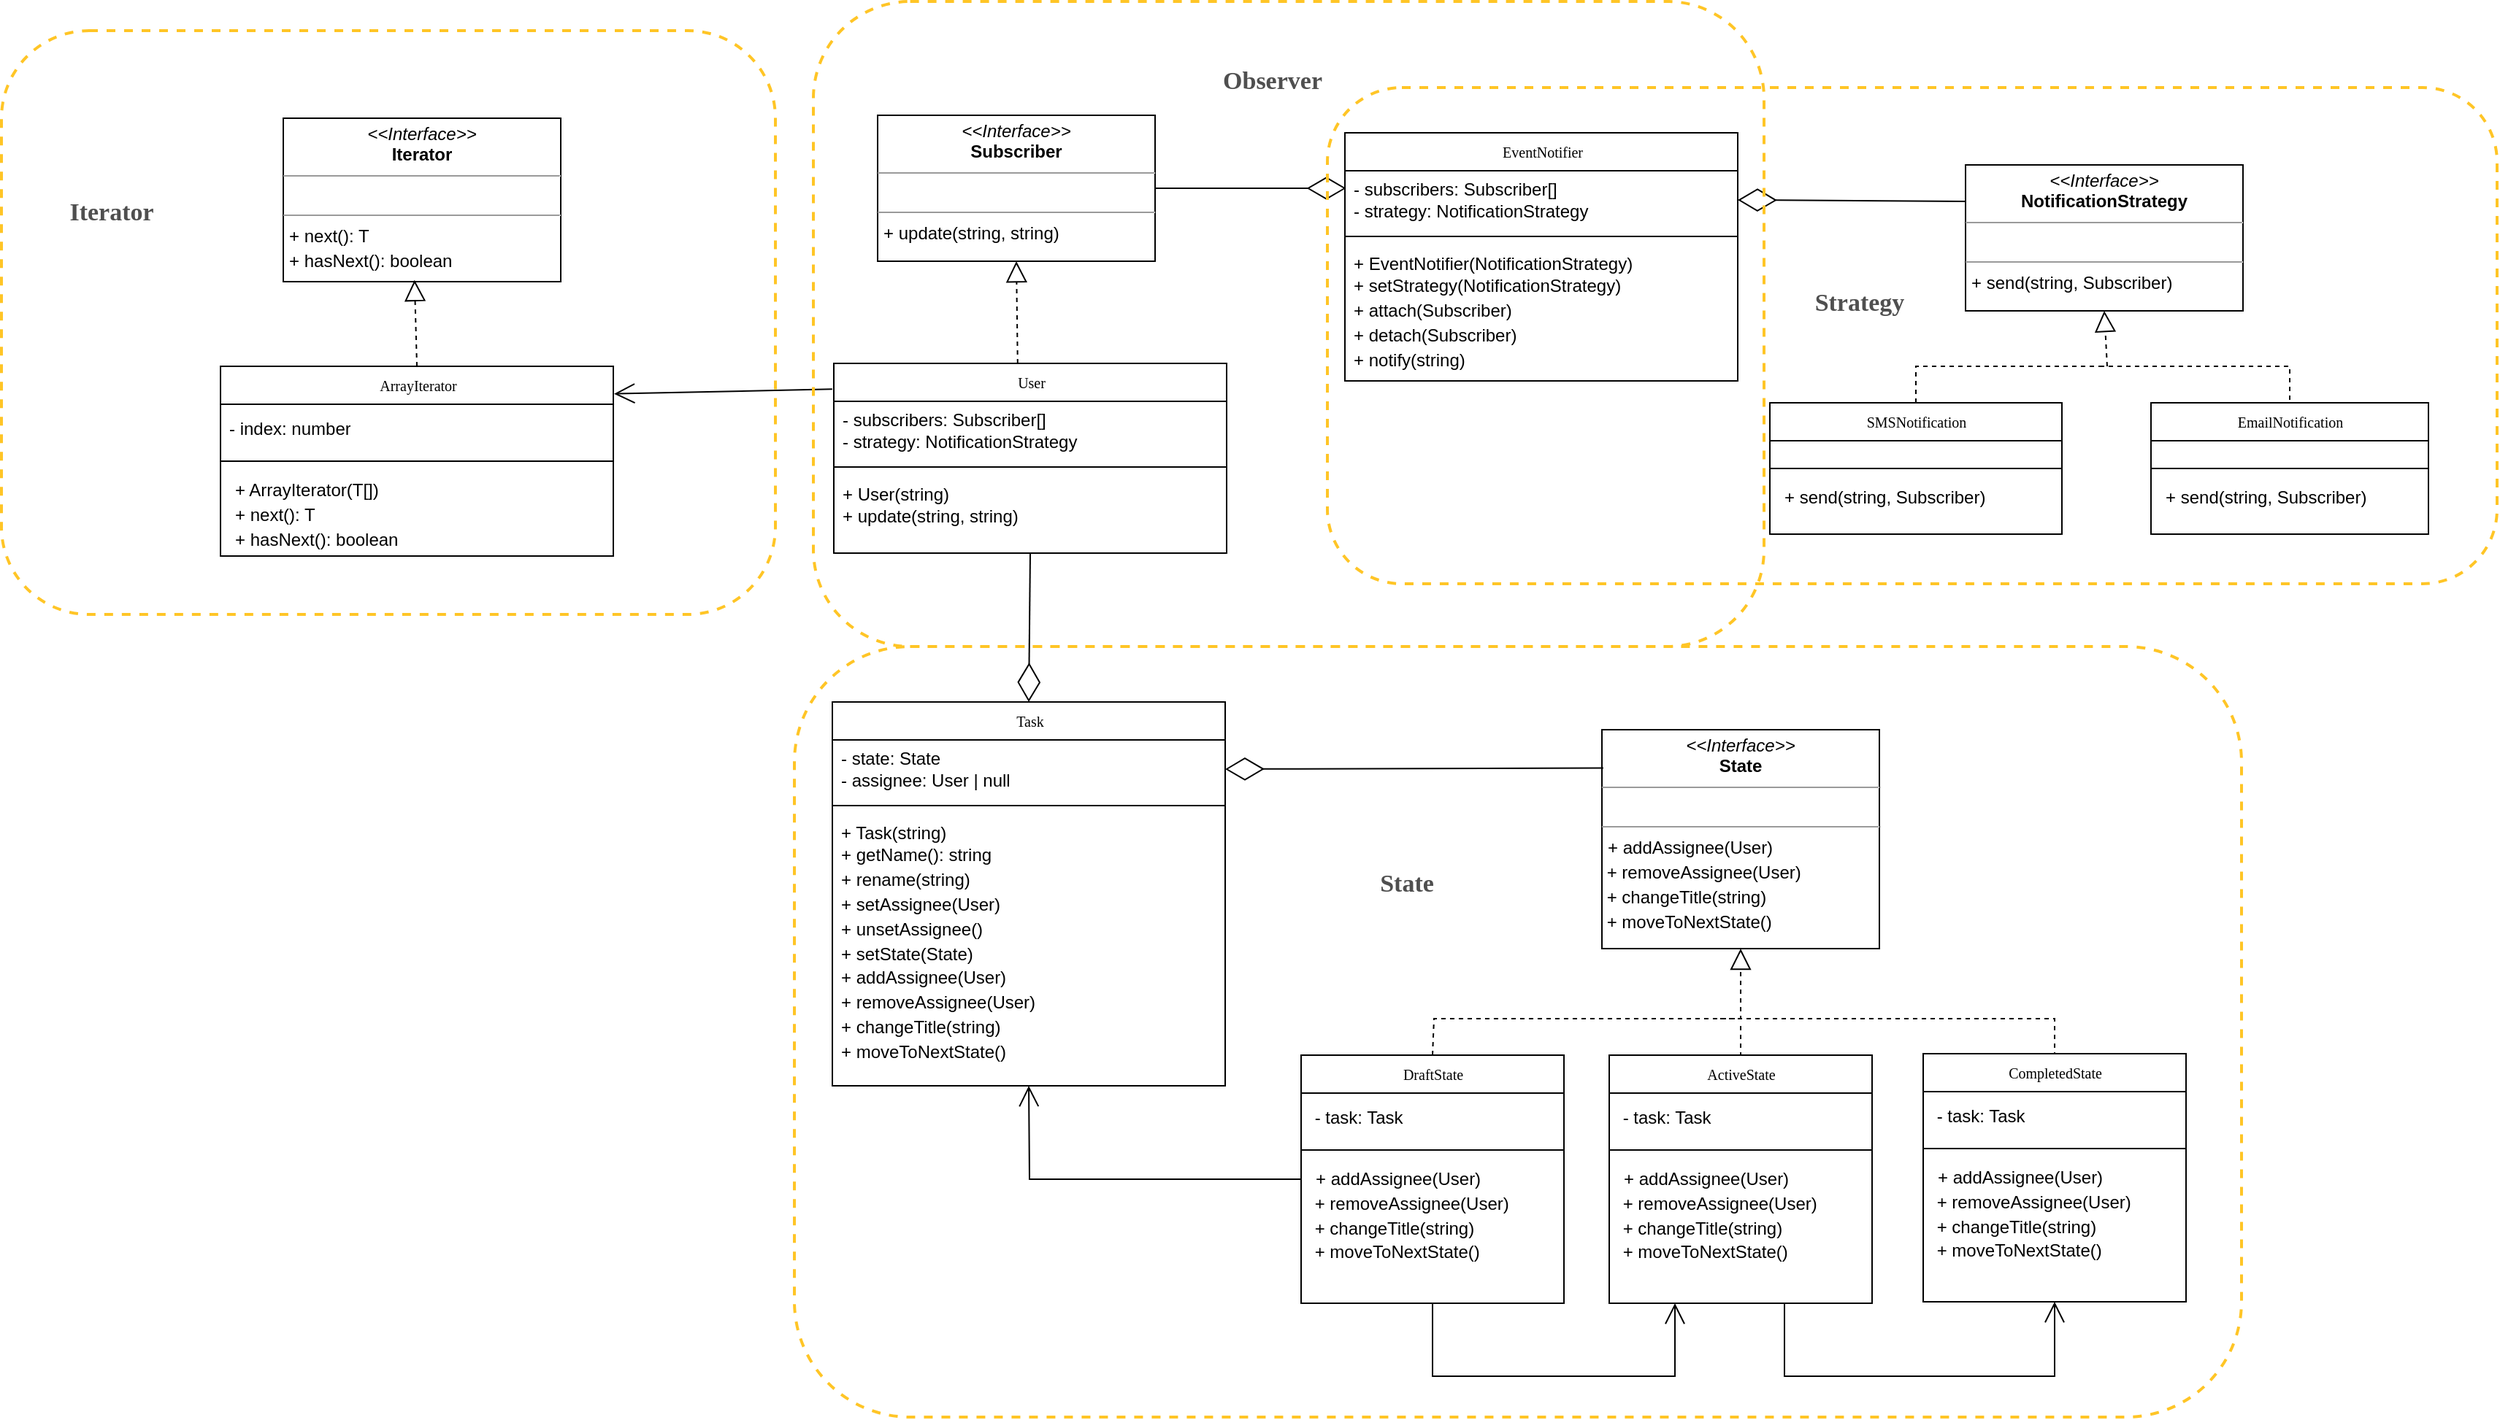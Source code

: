 <mxfile version="24.3.0" type="github">
  <diagram name="Page-1" id="c4acf3e9-155e-7222-9cf6-157b1a14988f">
    <mxGraphModel dx="3585" dy="745" grid="0" gridSize="10" guides="1" tooltips="1" connect="1" arrows="1" fold="1" page="1" pageScale="1" pageWidth="850" pageHeight="1100" background="none" math="0" shadow="0">
      <root>
        <mxCell id="0" />
        <mxCell id="1" parent="0" />
        <mxCell id="9T5XvWFMQbOCU71WLej6-58" value="&lt;p style=&quot;margin:0px;margin-top:4px;text-align:center;&quot;&gt;&lt;i&gt;&amp;lt;&amp;lt;Interface&amp;gt;&amp;gt;&lt;/i&gt;&lt;br&gt;&lt;b&gt;Subscriber&lt;/b&gt;&lt;/p&gt;&lt;hr size=&quot;1&quot;&gt;&lt;p style=&quot;margin:0px;margin-left:4px;&quot;&gt;&lt;br&gt;&lt;/p&gt;&lt;hr size=&quot;1&quot;&gt;&lt;p style=&quot;margin: 0px 0px 0px 4px; line-height: 140%;&quot;&gt;+ update(string, string)&lt;/p&gt;" style="verticalAlign=top;align=left;overflow=fill;fontSize=12;fontFamily=Helvetica;html=1;rounded=0;shadow=0;comic=0;labelBackgroundColor=none;strokeWidth=1" vertex="1" parent="1">
          <mxGeometry x="996" y="1664" width="190" height="100" as="geometry" />
        </mxCell>
        <mxCell id="9T5XvWFMQbOCU71WLej6-60" value="EventNotifier" style="swimlane;html=1;fontStyle=0;childLayout=stackLayout;horizontal=1;startSize=26;fillColor=none;horizontalStack=0;resizeParent=1;resizeLast=0;collapsible=1;marginBottom=0;swimlaneFillColor=#ffffff;rounded=0;shadow=0;comic=0;labelBackgroundColor=none;strokeWidth=1;fontFamily=Verdana;fontSize=10;align=center;" vertex="1" parent="1">
          <mxGeometry x="1316" y="1676" width="269" height="170" as="geometry" />
        </mxCell>
        <mxCell id="9T5XvWFMQbOCU71WLej6-61" value="- subscribers: Subscriber[]&lt;div&gt;- strategy: NotificationStrategy&lt;/div&gt;" style="text;html=1;strokeColor=none;fillColor=none;align=left;verticalAlign=middle;spacingLeft=4;spacingRight=4;whiteSpace=wrap;overflow=hidden;rotatable=0;points=[[0,0.5],[1,0.5]];portConstraint=eastwest;" vertex="1" parent="9T5XvWFMQbOCU71WLej6-60">
          <mxGeometry y="26" width="269" height="40" as="geometry" />
        </mxCell>
        <mxCell id="9T5XvWFMQbOCU71WLej6-62" value="" style="line;strokeWidth=1;fillColor=none;align=left;verticalAlign=middle;spacingTop=-1;spacingLeft=3;spacingRight=3;rotatable=0;labelPosition=right;points=[];portConstraint=eastwest;strokeColor=inherit;" vertex="1" parent="9T5XvWFMQbOCU71WLej6-60">
          <mxGeometry y="66" width="269" height="10" as="geometry" />
        </mxCell>
        <mxCell id="9T5XvWFMQbOCU71WLej6-63" value="+ EventNotifier(NotificationStrategy)&lt;div style=&quot;line-height: 140%;&quot;&gt;+ setStrategy(&lt;span style=&quot;background-color: initial;&quot;&gt;NotificationStrategy&lt;/span&gt;&lt;span style=&quot;background-color: initial;&quot;&gt;)&lt;/span&gt;&lt;/div&gt;&lt;div style=&quot;line-height: 140%;&quot;&gt;&lt;span style=&quot;background-color: initial;&quot;&gt;+ attach(Subscriber)&lt;/span&gt;&lt;/div&gt;&lt;div style=&quot;line-height: 140%;&quot;&gt;&lt;span style=&quot;background-color: initial;&quot;&gt;+ detach(Subscriber)&lt;/span&gt;&lt;/div&gt;&lt;div style=&quot;line-height: 140%;&quot;&gt;&lt;span style=&quot;background-color: initial;&quot;&gt;+ notify(string)&lt;/span&gt;&lt;/div&gt;" style="text;html=1;strokeColor=none;fillColor=none;align=left;verticalAlign=top;spacingLeft=4;spacingRight=4;whiteSpace=wrap;overflow=hidden;rotatable=0;points=[[0,0.5],[1,0.5]];portConstraint=eastwest;" vertex="1" parent="9T5XvWFMQbOCU71WLej6-60">
          <mxGeometry y="76" width="269" height="94" as="geometry" />
        </mxCell>
        <mxCell id="9T5XvWFMQbOCU71WLej6-64" value="User" style="swimlane;html=1;fontStyle=0;childLayout=stackLayout;horizontal=1;startSize=26;fillColor=none;horizontalStack=0;resizeParent=1;resizeLast=0;collapsible=1;marginBottom=0;swimlaneFillColor=#ffffff;rounded=0;shadow=0;comic=0;labelBackgroundColor=none;strokeWidth=1;fontFamily=Verdana;fontSize=10;align=center;" vertex="1" parent="1">
          <mxGeometry x="966" y="1834" width="269" height="130" as="geometry" />
        </mxCell>
        <mxCell id="9T5XvWFMQbOCU71WLej6-65" value="- subscribers: Subscriber[]&lt;div&gt;- strategy: NotificationStrategy&lt;/div&gt;" style="text;html=1;strokeColor=none;fillColor=none;align=left;verticalAlign=middle;spacingLeft=4;spacingRight=4;whiteSpace=wrap;overflow=hidden;rotatable=0;points=[[0,0.5],[1,0.5]];portConstraint=eastwest;" vertex="1" parent="9T5XvWFMQbOCU71WLej6-64">
          <mxGeometry y="26" width="269" height="40" as="geometry" />
        </mxCell>
        <mxCell id="9T5XvWFMQbOCU71WLej6-66" value="" style="line;strokeWidth=1;fillColor=none;align=left;verticalAlign=middle;spacingTop=-1;spacingLeft=3;spacingRight=3;rotatable=0;labelPosition=right;points=[];portConstraint=eastwest;strokeColor=inherit;" vertex="1" parent="9T5XvWFMQbOCU71WLej6-64">
          <mxGeometry y="66" width="269" height="10" as="geometry" />
        </mxCell>
        <mxCell id="9T5XvWFMQbOCU71WLej6-67" value="+ User(string)&lt;div style=&quot;line-height: 140%;&quot;&gt;+ update(&lt;span style=&quot;background-color: initial;&quot;&gt;string, string&lt;/span&gt;&lt;span style=&quot;background-color: initial;&quot;&gt;)&lt;/span&gt;&lt;/div&gt;" style="text;html=1;strokeColor=none;fillColor=none;align=left;verticalAlign=top;spacingLeft=4;spacingRight=4;whiteSpace=wrap;overflow=hidden;rotatable=0;points=[[0,0.5],[1,0.5]];portConstraint=eastwest;" vertex="1" parent="9T5XvWFMQbOCU71WLej6-64">
          <mxGeometry y="76" width="269" height="44" as="geometry" />
        </mxCell>
        <mxCell id="9T5XvWFMQbOCU71WLej6-68" value="" style="endArrow=block;dashed=1;endFill=0;endSize=12;html=1;rounded=0;exitX=0.468;exitY=0;exitDx=0;exitDy=0;entryX=0.5;entryY=1;entryDx=0;entryDy=0;exitPerimeter=0;" edge="1" parent="1" source="9T5XvWFMQbOCU71WLej6-64" target="9T5XvWFMQbOCU71WLej6-58">
          <mxGeometry width="160" relative="1" as="geometry">
            <mxPoint x="1186" y="1674" as="sourcePoint" />
            <mxPoint x="1346" y="1674" as="targetPoint" />
          </mxGeometry>
        </mxCell>
        <mxCell id="9T5XvWFMQbOCU71WLej6-70" value="" style="endArrow=diamondThin;endFill=0;endSize=24;html=1;rounded=0;entryX=0.003;entryY=0.3;entryDx=0;entryDy=0;entryPerimeter=0;" edge="1" parent="1" source="9T5XvWFMQbOCU71WLej6-58" target="9T5XvWFMQbOCU71WLej6-61">
          <mxGeometry width="160" relative="1" as="geometry">
            <mxPoint x="1186" y="1716" as="sourcePoint" />
            <mxPoint x="1392" y="1636" as="targetPoint" />
          </mxGeometry>
        </mxCell>
        <mxCell id="9T5XvWFMQbOCU71WLej6-71" value="&lt;p style=&quot;margin:0px;margin-top:4px;text-align:center;&quot;&gt;&lt;i&gt;&amp;lt;&amp;lt;Interface&amp;gt;&amp;gt;&lt;/i&gt;&lt;br&gt;&lt;b&gt;Iterator&lt;/b&gt;&lt;/p&gt;&lt;hr size=&quot;1&quot;&gt;&lt;p style=&quot;margin:0px;margin-left:4px;&quot;&gt;&lt;br&gt;&lt;/p&gt;&lt;hr size=&quot;1&quot;&gt;&lt;p style=&quot;margin: 0px 0px 0px 4px; line-height: 140%;&quot;&gt;+ next(): T&lt;/p&gt;&lt;p style=&quot;margin: 0px 0px 0px 4px; line-height: 140%;&quot;&gt;+ hasNext(): boolean&lt;/p&gt;" style="verticalAlign=top;align=left;overflow=fill;fontSize=12;fontFamily=Helvetica;html=1;rounded=0;shadow=0;comic=0;labelBackgroundColor=none;strokeWidth=1" vertex="1" parent="1">
          <mxGeometry x="589" y="1666" width="190" height="112" as="geometry" />
        </mxCell>
        <mxCell id="9T5XvWFMQbOCU71WLej6-72" value="ArrayIterator" style="swimlane;html=1;fontStyle=0;childLayout=stackLayout;horizontal=1;startSize=26;fillColor=none;horizontalStack=0;resizeParent=1;resizeLast=0;collapsible=1;marginBottom=0;swimlaneFillColor=#ffffff;rounded=0;shadow=0;comic=0;labelBackgroundColor=none;strokeWidth=1;fontFamily=Verdana;fontSize=10;align=center;" vertex="1" parent="1">
          <mxGeometry x="546" y="1836" width="269" height="130" as="geometry" />
        </mxCell>
        <mxCell id="9T5XvWFMQbOCU71WLej6-73" value="- index: number" style="text;html=1;strokeColor=none;fillColor=none;align=left;verticalAlign=middle;spacingLeft=4;spacingRight=4;whiteSpace=wrap;overflow=hidden;rotatable=0;points=[[0,0.5],[1,0.5]];portConstraint=eastwest;" vertex="1" parent="9T5XvWFMQbOCU71WLej6-72">
          <mxGeometry y="26" width="269" height="34" as="geometry" />
        </mxCell>
        <mxCell id="9T5XvWFMQbOCU71WLej6-74" value="" style="line;strokeWidth=1;fillColor=none;align=left;verticalAlign=middle;spacingTop=-1;spacingLeft=3;spacingRight=3;rotatable=0;labelPosition=right;points=[];portConstraint=eastwest;strokeColor=inherit;" vertex="1" parent="9T5XvWFMQbOCU71WLej6-72">
          <mxGeometry y="60" width="269" height="10" as="geometry" />
        </mxCell>
        <mxCell id="9T5XvWFMQbOCU71WLej6-75" value="&lt;p style=&quot;text-wrap: nowrap; margin: 0px 0px 0px 4px; line-height: 16.8px;&quot;&gt;+ ArrayIterator(T[])&lt;/p&gt;&lt;p style=&quot;text-wrap: nowrap; margin: 0px 0px 0px 4px; line-height: 16.8px;&quot;&gt;+ next(): T&lt;/p&gt;&lt;p style=&quot;text-wrap: nowrap; margin: 0px 0px 0px 4px; line-height: 16.8px;&quot;&gt;+ hasNext(): boolean&lt;/p&gt;" style="text;html=1;strokeColor=none;fillColor=none;align=left;verticalAlign=top;spacingLeft=4;spacingRight=4;whiteSpace=wrap;overflow=hidden;rotatable=0;points=[[0,0.5],[1,0.5]];portConstraint=eastwest;" vertex="1" parent="9T5XvWFMQbOCU71WLej6-72">
          <mxGeometry y="70" width="269" height="60" as="geometry" />
        </mxCell>
        <mxCell id="9T5XvWFMQbOCU71WLej6-76" value="" style="endArrow=block;dashed=1;endFill=0;endSize=12;html=1;rounded=0;exitX=0.5;exitY=0;exitDx=0;exitDy=0;entryX=0.473;entryY=0.99;entryDx=0;entryDy=0;entryPerimeter=0;" edge="1" parent="1" source="9T5XvWFMQbOCU71WLej6-72" target="9T5XvWFMQbOCU71WLej6-71">
          <mxGeometry width="160" relative="1" as="geometry">
            <mxPoint x="681" y="1818" as="sourcePoint" />
            <mxPoint x="680" y="1778" as="targetPoint" />
          </mxGeometry>
        </mxCell>
        <mxCell id="9T5XvWFMQbOCU71WLej6-78" value="" style="endArrow=open;endFill=1;endSize=12;html=1;rounded=0;exitX=-0.004;exitY=0.136;exitDx=0;exitDy=0;exitPerimeter=0;entryX=1.002;entryY=0.145;entryDx=0;entryDy=0;entryPerimeter=0;" edge="1" parent="1" source="9T5XvWFMQbOCU71WLej6-64" target="9T5XvWFMQbOCU71WLej6-72">
          <mxGeometry width="160" relative="1" as="geometry">
            <mxPoint x="906" y="1916" as="sourcePoint" />
            <mxPoint x="816" y="1916" as="targetPoint" />
          </mxGeometry>
        </mxCell>
        <mxCell id="9T5XvWFMQbOCU71WLej6-79" value="&lt;p style=&quot;margin:0px;margin-top:4px;text-align:center;&quot;&gt;&lt;i&gt;&amp;lt;&amp;lt;Interface&amp;gt;&amp;gt;&lt;/i&gt;&lt;br&gt;&lt;b&gt;NotificationStrategy&lt;/b&gt;&lt;/p&gt;&lt;hr size=&quot;1&quot;&gt;&lt;p style=&quot;margin:0px;margin-left:4px;&quot;&gt;&lt;br&gt;&lt;/p&gt;&lt;hr size=&quot;1&quot;&gt;&lt;p style=&quot;margin: 0px 0px 0px 4px; line-height: 140%;&quot;&gt;+ send(string, Subscriber)&lt;/p&gt;" style="verticalAlign=top;align=left;overflow=fill;fontSize=12;fontFamily=Helvetica;html=1;rounded=0;shadow=0;comic=0;labelBackgroundColor=none;strokeWidth=1" vertex="1" parent="1">
          <mxGeometry x="1741" y="1698" width="190" height="100" as="geometry" />
        </mxCell>
        <mxCell id="9T5XvWFMQbOCU71WLej6-80" value="EmailNotification" style="swimlane;html=1;fontStyle=0;childLayout=stackLayout;horizontal=1;startSize=26;fillColor=none;horizontalStack=0;resizeParent=1;resizeLast=0;collapsible=1;marginBottom=0;swimlaneFillColor=#ffffff;rounded=0;shadow=0;comic=0;labelBackgroundColor=none;strokeWidth=1;fontFamily=Verdana;fontSize=10;align=center;" vertex="1" parent="1">
          <mxGeometry x="1868" y="1861" width="190" height="90" as="geometry" />
        </mxCell>
        <mxCell id="9T5XvWFMQbOCU71WLej6-81" value="&amp;nbsp;" style="text;html=1;strokeColor=none;fillColor=none;align=left;verticalAlign=middle;spacingLeft=4;spacingRight=4;whiteSpace=wrap;overflow=hidden;rotatable=0;points=[[0,0.5],[1,0.5]];portConstraint=eastwest;" vertex="1" parent="9T5XvWFMQbOCU71WLej6-80">
          <mxGeometry y="26" width="190" height="14" as="geometry" />
        </mxCell>
        <mxCell id="9T5XvWFMQbOCU71WLej6-82" value="" style="line;strokeWidth=1;fillColor=none;align=left;verticalAlign=middle;spacingTop=-1;spacingLeft=3;spacingRight=3;rotatable=0;labelPosition=right;points=[];portConstraint=eastwest;strokeColor=inherit;" vertex="1" parent="9T5XvWFMQbOCU71WLej6-80">
          <mxGeometry y="40" width="190" height="10" as="geometry" />
        </mxCell>
        <mxCell id="9T5XvWFMQbOCU71WLej6-83" value="&lt;p style=&quot;text-wrap: nowrap; margin: 0px 0px 0px 4px; line-height: 16.8px;&quot;&gt;+ send(string, Subscriber)&lt;/p&gt;" style="text;html=1;strokeColor=none;fillColor=none;align=left;verticalAlign=top;spacingLeft=4;spacingRight=4;whiteSpace=wrap;overflow=hidden;rotatable=0;points=[[0,0.5],[1,0.5]];portConstraint=eastwest;" vertex="1" parent="9T5XvWFMQbOCU71WLej6-80">
          <mxGeometry y="50" width="190" height="40" as="geometry" />
        </mxCell>
        <mxCell id="9T5XvWFMQbOCU71WLej6-84" value="SMSNotification" style="swimlane;html=1;fontStyle=0;childLayout=stackLayout;horizontal=1;startSize=26;fillColor=none;horizontalStack=0;resizeParent=1;resizeLast=0;collapsible=1;marginBottom=0;swimlaneFillColor=#ffffff;rounded=0;shadow=0;comic=0;labelBackgroundColor=none;strokeWidth=1;fontFamily=Verdana;fontSize=10;align=center;" vertex="1" parent="1">
          <mxGeometry x="1607" y="1861" width="200" height="90" as="geometry" />
        </mxCell>
        <mxCell id="9T5XvWFMQbOCU71WLej6-85" value="&amp;nbsp;" style="text;html=1;strokeColor=none;fillColor=none;align=left;verticalAlign=middle;spacingLeft=4;spacingRight=4;whiteSpace=wrap;overflow=hidden;rotatable=0;points=[[0,0.5],[1,0.5]];portConstraint=eastwest;" vertex="1" parent="9T5XvWFMQbOCU71WLej6-84">
          <mxGeometry y="26" width="200" height="14" as="geometry" />
        </mxCell>
        <mxCell id="9T5XvWFMQbOCU71WLej6-86" value="" style="line;strokeWidth=1;fillColor=none;align=left;verticalAlign=middle;spacingTop=-1;spacingLeft=3;spacingRight=3;rotatable=0;labelPosition=right;points=[];portConstraint=eastwest;strokeColor=inherit;" vertex="1" parent="9T5XvWFMQbOCU71WLej6-84">
          <mxGeometry y="40" width="200" height="10" as="geometry" />
        </mxCell>
        <mxCell id="9T5XvWFMQbOCU71WLej6-87" value="&lt;p style=&quot;text-wrap: nowrap; margin: 0px 0px 0px 4px; line-height: 16.8px;&quot;&gt;+ send(string, Subscriber)&lt;/p&gt;" style="text;html=1;strokeColor=none;fillColor=none;align=left;verticalAlign=top;spacingLeft=4;spacingRight=4;whiteSpace=wrap;overflow=hidden;rotatable=0;points=[[0,0.5],[1,0.5]];portConstraint=eastwest;" vertex="1" parent="9T5XvWFMQbOCU71WLej6-84">
          <mxGeometry y="50" width="200" height="40" as="geometry" />
        </mxCell>
        <mxCell id="9T5XvWFMQbOCU71WLej6-88" value="" style="endArrow=block;dashed=1;endFill=0;endSize=12;html=1;rounded=0;exitX=0.5;exitY=0;exitDx=0;exitDy=0;entryX=0.5;entryY=1;entryDx=0;entryDy=0;" edge="1" parent="1" source="9T5XvWFMQbOCU71WLej6-84" target="9T5XvWFMQbOCU71WLej6-79">
          <mxGeometry width="160" relative="1" as="geometry">
            <mxPoint x="1707" y="1855" as="sourcePoint" />
            <mxPoint x="1838" y="1801" as="targetPoint" />
            <Array as="points">
              <mxPoint x="1707" y="1836" />
              <mxPoint x="1838" y="1836" />
            </Array>
          </mxGeometry>
        </mxCell>
        <mxCell id="9T5XvWFMQbOCU71WLej6-89" value="" style="endArrow=none;dashed=1;html=1;rounded=0;entryX=0.5;entryY=0;entryDx=0;entryDy=0;" edge="1" parent="1" target="9T5XvWFMQbOCU71WLej6-80">
          <mxGeometry width="50" height="50" relative="1" as="geometry">
            <mxPoint x="1833" y="1836" as="sourcePoint" />
            <mxPoint x="1963" y="1856" as="targetPoint" />
            <Array as="points">
              <mxPoint x="1963" y="1836" />
            </Array>
          </mxGeometry>
        </mxCell>
        <mxCell id="9T5XvWFMQbOCU71WLej6-90" value="" style="endArrow=diamondThin;endFill=0;endSize=24;html=1;rounded=0;entryX=1;entryY=0.5;entryDx=0;entryDy=0;exitX=0;exitY=0.25;exitDx=0;exitDy=0;" edge="1" parent="1" source="9T5XvWFMQbOCU71WLej6-79" target="9T5XvWFMQbOCU71WLej6-61">
          <mxGeometry width="160" relative="1" as="geometry">
            <mxPoint x="1622" y="1656" as="sourcePoint" />
            <mxPoint x="1782" y="1656" as="targetPoint" />
          </mxGeometry>
        </mxCell>
        <mxCell id="9T5XvWFMQbOCU71WLej6-91" value="Task" style="swimlane;html=1;fontStyle=0;childLayout=stackLayout;horizontal=1;startSize=26;fillColor=none;horizontalStack=0;resizeParent=1;resizeLast=0;collapsible=1;marginBottom=0;swimlaneFillColor=#ffffff;rounded=0;shadow=0;comic=0;labelBackgroundColor=none;strokeWidth=1;fontFamily=Verdana;fontSize=10;align=center;" vertex="1" parent="1">
          <mxGeometry x="965" y="2066" width="269" height="263" as="geometry" />
        </mxCell>
        <mxCell id="9T5XvWFMQbOCU71WLej6-92" value="- state: State&lt;div&gt;- assignee: User | null&lt;/div&gt;" style="text;html=1;strokeColor=none;fillColor=none;align=left;verticalAlign=middle;spacingLeft=4;spacingRight=4;whiteSpace=wrap;overflow=hidden;rotatable=0;points=[[0,0.5],[1,0.5]];portConstraint=eastwest;" vertex="1" parent="9T5XvWFMQbOCU71WLej6-91">
          <mxGeometry y="26" width="269" height="40" as="geometry" />
        </mxCell>
        <mxCell id="9T5XvWFMQbOCU71WLej6-93" value="" style="line;strokeWidth=1;fillColor=none;align=left;verticalAlign=middle;spacingTop=-1;spacingLeft=3;spacingRight=3;rotatable=0;labelPosition=right;points=[];portConstraint=eastwest;strokeColor=inherit;" vertex="1" parent="9T5XvWFMQbOCU71WLej6-91">
          <mxGeometry y="66" width="269" height="10" as="geometry" />
        </mxCell>
        <mxCell id="9T5XvWFMQbOCU71WLej6-94" value="+ Task(string)&lt;div style=&quot;line-height: 140%;&quot;&gt;+ getName(&lt;span style=&quot;background-color: initial;&quot;&gt;): string&lt;/span&gt;&lt;/div&gt;&lt;div style=&quot;line-height: 140%;&quot;&gt;&lt;span style=&quot;background-color: initial;&quot;&gt;+ rename(string)&lt;/span&gt;&lt;/div&gt;&lt;div style=&quot;line-height: 140%;&quot;&gt;&lt;span style=&quot;background-color: initial;&quot;&gt;+ setAssignee(User)&lt;/span&gt;&lt;/div&gt;&lt;div style=&quot;line-height: 140%;&quot;&gt;&lt;span style=&quot;background-color: initial;&quot;&gt;+ unsetAssignee()&lt;/span&gt;&lt;/div&gt;&lt;div style=&quot;line-height: 140%;&quot;&gt;&lt;span style=&quot;background-color: initial;&quot;&gt;+ setState(State)&lt;/span&gt;&lt;/div&gt;&lt;div style=&quot;line-height: 140%;&quot;&gt;+ addAssignee(User)&lt;/div&gt;&lt;div style=&quot;line-height: 140%;&quot;&gt;+ removeAssignee(User)&lt;/div&gt;&lt;div style=&quot;line-height: 140%;&quot;&gt;+ changeTitle(string)&lt;/div&gt;&lt;div style=&quot;line-height: 140%;&quot;&gt;+ moveToNextState()&lt;/div&gt;" style="text;html=1;strokeColor=none;fillColor=none;align=left;verticalAlign=top;spacingLeft=4;spacingRight=4;whiteSpace=wrap;overflow=hidden;rotatable=0;points=[[0,0.5],[1,0.5]];portConstraint=eastwest;" vertex="1" parent="9T5XvWFMQbOCU71WLej6-91">
          <mxGeometry y="76" width="269" height="174" as="geometry" />
        </mxCell>
        <mxCell id="9T5XvWFMQbOCU71WLej6-95" value="&lt;p style=&quot;margin:0px;margin-top:4px;text-align:center;&quot;&gt;&lt;i&gt;&amp;lt;&amp;lt;Interface&amp;gt;&amp;gt;&lt;/i&gt;&lt;br&gt;&lt;b&gt;State&lt;/b&gt;&lt;/p&gt;&lt;hr size=&quot;1&quot;&gt;&lt;p style=&quot;margin:0px;margin-left:4px;&quot;&gt;&lt;br&gt;&lt;/p&gt;&lt;hr size=&quot;1&quot;&gt;&lt;p style=&quot;margin: 0px 0px 0px 4px; line-height: 140%;&quot;&gt;&lt;span style=&quot;text-wrap: wrap; background-color: initial;&quot;&gt;+ addAssignee(User)&lt;/span&gt;&lt;br&gt;&lt;/p&gt;&lt;div style=&quot;text-wrap: wrap; line-height: 16.8px;&quot;&gt;&amp;nbsp;+ removeAssignee(User)&lt;/div&gt;&lt;div style=&quot;text-wrap: wrap; line-height: 16.8px;&quot;&gt;&amp;nbsp;+ changeTitle(string)&lt;/div&gt;&lt;div style=&quot;text-wrap: wrap; line-height: 16.8px;&quot;&gt;&amp;nbsp;+ moveToNextState()&lt;/div&gt;" style="verticalAlign=top;align=left;overflow=fill;fontSize=12;fontFamily=Helvetica;html=1;rounded=0;shadow=0;comic=0;labelBackgroundColor=none;strokeWidth=1" vertex="1" parent="1">
          <mxGeometry x="1492" y="2085" width="190" height="150" as="geometry" />
        </mxCell>
        <mxCell id="9T5XvWFMQbOCU71WLej6-96" value="ActiveState" style="swimlane;html=1;fontStyle=0;childLayout=stackLayout;horizontal=1;startSize=26;fillColor=none;horizontalStack=0;resizeParent=1;resizeLast=0;collapsible=1;marginBottom=0;swimlaneFillColor=#ffffff;rounded=0;shadow=0;comic=0;labelBackgroundColor=none;strokeWidth=1;fontFamily=Verdana;fontSize=10;align=center;" vertex="1" parent="1">
          <mxGeometry x="1497" y="2308" width="180" height="170" as="geometry" />
        </mxCell>
        <mxCell id="9T5XvWFMQbOCU71WLej6-97" value="&amp;nbsp;- task: Task" style="text;html=1;strokeColor=none;fillColor=none;align=left;verticalAlign=middle;spacingLeft=4;spacingRight=4;whiteSpace=wrap;overflow=hidden;rotatable=0;points=[[0,0.5],[1,0.5]];portConstraint=eastwest;" vertex="1" parent="9T5XvWFMQbOCU71WLej6-96">
          <mxGeometry y="26" width="180" height="34" as="geometry" />
        </mxCell>
        <mxCell id="9T5XvWFMQbOCU71WLej6-98" value="" style="line;strokeWidth=1;fillColor=none;align=left;verticalAlign=middle;spacingTop=-1;spacingLeft=3;spacingRight=3;rotatable=0;labelPosition=right;points=[];portConstraint=eastwest;strokeColor=inherit;" vertex="1" parent="9T5XvWFMQbOCU71WLej6-96">
          <mxGeometry y="60" width="180" height="10" as="geometry" />
        </mxCell>
        <mxCell id="9T5XvWFMQbOCU71WLej6-99" value="&lt;p style=&quot;text-wrap: nowrap; margin: 0px 0px 0px 4px; line-height: 16.8px;&quot;&gt;&lt;span style=&quot;text-wrap: wrap; background-color: initial;&quot;&gt;+ addAssignee(User)&lt;/span&gt;&lt;br&gt;&lt;/p&gt;&lt;div style=&quot;line-height: 16.8px;&quot;&gt;&amp;nbsp;+ removeAssignee(User)&lt;/div&gt;&lt;div style=&quot;line-height: 16.8px;&quot;&gt;&amp;nbsp;+ changeTitle(string)&lt;/div&gt;&lt;div style=&quot;line-height: 16.8px;&quot;&gt;&amp;nbsp;+ moveToNextState()&lt;/div&gt;" style="text;html=1;strokeColor=none;fillColor=none;align=left;verticalAlign=top;spacingLeft=4;spacingRight=4;whiteSpace=wrap;overflow=hidden;rotatable=0;points=[[0,0.5],[1,0.5]];portConstraint=eastwest;" vertex="1" parent="9T5XvWFMQbOCU71WLej6-96">
          <mxGeometry y="70" width="180" height="94" as="geometry" />
        </mxCell>
        <mxCell id="9T5XvWFMQbOCU71WLej6-100" value="DraftState" style="swimlane;html=1;fontStyle=0;childLayout=stackLayout;horizontal=1;startSize=26;fillColor=none;horizontalStack=0;resizeParent=1;resizeLast=0;collapsible=1;marginBottom=0;swimlaneFillColor=#ffffff;rounded=0;shadow=0;comic=0;labelBackgroundColor=none;strokeWidth=1;fontFamily=Verdana;fontSize=10;align=center;" vertex="1" parent="1">
          <mxGeometry x="1286" y="2308" width="180" height="170" as="geometry" />
        </mxCell>
        <mxCell id="9T5XvWFMQbOCU71WLej6-101" value="&amp;nbsp;- task: Task" style="text;html=1;strokeColor=none;fillColor=none;align=left;verticalAlign=middle;spacingLeft=4;spacingRight=4;whiteSpace=wrap;overflow=hidden;rotatable=0;points=[[0,0.5],[1,0.5]];portConstraint=eastwest;" vertex="1" parent="9T5XvWFMQbOCU71WLej6-100">
          <mxGeometry y="26" width="180" height="34" as="geometry" />
        </mxCell>
        <mxCell id="9T5XvWFMQbOCU71WLej6-102" value="" style="line;strokeWidth=1;fillColor=none;align=left;verticalAlign=middle;spacingTop=-1;spacingLeft=3;spacingRight=3;rotatable=0;labelPosition=right;points=[];portConstraint=eastwest;strokeColor=inherit;" vertex="1" parent="9T5XvWFMQbOCU71WLej6-100">
          <mxGeometry y="60" width="180" height="10" as="geometry" />
        </mxCell>
        <mxCell id="9T5XvWFMQbOCU71WLej6-103" value="&lt;p style=&quot;text-wrap: nowrap; margin: 0px 0px 0px 4px; line-height: 16.8px;&quot;&gt;&lt;span style=&quot;text-wrap: wrap; background-color: initial;&quot;&gt;+ addAssignee(User)&lt;/span&gt;&lt;br&gt;&lt;/p&gt;&lt;div style=&quot;line-height: 16.8px;&quot;&gt;&amp;nbsp;+ removeAssignee(User)&lt;/div&gt;&lt;div style=&quot;line-height: 16.8px;&quot;&gt;&amp;nbsp;+ changeTitle(string)&lt;/div&gt;&lt;div style=&quot;line-height: 16.8px;&quot;&gt;&amp;nbsp;+ moveToNextState()&lt;/div&gt;" style="text;html=1;strokeColor=none;fillColor=none;align=left;verticalAlign=top;spacingLeft=4;spacingRight=4;whiteSpace=wrap;overflow=hidden;rotatable=0;points=[[0,0.5],[1,0.5]];portConstraint=eastwest;" vertex="1" parent="9T5XvWFMQbOCU71WLej6-100">
          <mxGeometry y="70" width="180" height="94" as="geometry" />
        </mxCell>
        <mxCell id="9T5XvWFMQbOCU71WLej6-104" value="CompletedState" style="swimlane;html=1;fontStyle=0;childLayout=stackLayout;horizontal=1;startSize=26;fillColor=none;horizontalStack=0;resizeParent=1;resizeLast=0;collapsible=1;marginBottom=0;swimlaneFillColor=#ffffff;rounded=0;shadow=0;comic=0;labelBackgroundColor=none;strokeWidth=1;fontFamily=Verdana;fontSize=10;align=center;" vertex="1" parent="1">
          <mxGeometry x="1712" y="2307" width="180" height="170" as="geometry" />
        </mxCell>
        <mxCell id="9T5XvWFMQbOCU71WLej6-105" value="&amp;nbsp;- task: Task" style="text;html=1;strokeColor=none;fillColor=none;align=left;verticalAlign=middle;spacingLeft=4;spacingRight=4;whiteSpace=wrap;overflow=hidden;rotatable=0;points=[[0,0.5],[1,0.5]];portConstraint=eastwest;" vertex="1" parent="9T5XvWFMQbOCU71WLej6-104">
          <mxGeometry y="26" width="180" height="34" as="geometry" />
        </mxCell>
        <mxCell id="9T5XvWFMQbOCU71WLej6-106" value="" style="line;strokeWidth=1;fillColor=none;align=left;verticalAlign=middle;spacingTop=-1;spacingLeft=3;spacingRight=3;rotatable=0;labelPosition=right;points=[];portConstraint=eastwest;strokeColor=inherit;" vertex="1" parent="9T5XvWFMQbOCU71WLej6-104">
          <mxGeometry y="60" width="180" height="10" as="geometry" />
        </mxCell>
        <mxCell id="9T5XvWFMQbOCU71WLej6-107" value="&lt;p style=&quot;text-wrap: nowrap; margin: 0px 0px 0px 4px; line-height: 16.8px;&quot;&gt;&lt;span style=&quot;text-wrap: wrap; background-color: initial;&quot;&gt;+ addAssignee(User)&lt;/span&gt;&lt;br&gt;&lt;/p&gt;&lt;div style=&quot;line-height: 16.8px;&quot;&gt;&amp;nbsp;+ removeAssignee(User)&lt;/div&gt;&lt;div style=&quot;line-height: 16.8px;&quot;&gt;&amp;nbsp;+ changeTitle(string)&lt;/div&gt;&lt;div style=&quot;line-height: 16.8px;&quot;&gt;&amp;nbsp;+ moveToNextState()&lt;/div&gt;" style="text;html=1;strokeColor=none;fillColor=none;align=left;verticalAlign=top;spacingLeft=4;spacingRight=4;whiteSpace=wrap;overflow=hidden;rotatable=0;points=[[0,0.5],[1,0.5]];portConstraint=eastwest;" vertex="1" parent="9T5XvWFMQbOCU71WLej6-104">
          <mxGeometry y="70" width="180" height="94" as="geometry" />
        </mxCell>
        <mxCell id="9T5XvWFMQbOCU71WLej6-108" value="" style="endArrow=block;dashed=1;endFill=0;endSize=12;html=1;rounded=0;exitX=0.5;exitY=0;exitDx=0;exitDy=0;entryX=0.5;entryY=1;entryDx=0;entryDy=0;" edge="1" parent="1" source="9T5XvWFMQbOCU71WLej6-100" target="9T5XvWFMQbOCU71WLej6-95">
          <mxGeometry width="160" relative="1" as="geometry">
            <mxPoint x="1447" y="2308" as="sourcePoint" />
            <mxPoint x="1576" y="2245" as="targetPoint" />
            <Array as="points">
              <mxPoint x="1377" y="2283" />
              <mxPoint x="1587" y="2283" />
            </Array>
          </mxGeometry>
        </mxCell>
        <mxCell id="9T5XvWFMQbOCU71WLej6-109" value="" style="endArrow=none;dashed=1;html=1;rounded=0;entryX=0.5;entryY=0;entryDx=0;entryDy=0;" edge="1" parent="1" target="9T5XvWFMQbOCU71WLej6-104">
          <mxGeometry width="50" height="50" relative="1" as="geometry">
            <mxPoint x="1573" y="2283" as="sourcePoint" />
            <mxPoint x="1703" y="2308" as="targetPoint" />
            <Array as="points">
              <mxPoint x="1802" y="2283" />
            </Array>
          </mxGeometry>
        </mxCell>
        <mxCell id="9T5XvWFMQbOCU71WLej6-110" value="" style="endArrow=none;dashed=1;html=1;rounded=0;entryX=0.5;entryY=0;entryDx=0;entryDy=0;" edge="1" parent="1" target="9T5XvWFMQbOCU71WLej6-96">
          <mxGeometry width="50" height="50" relative="1" as="geometry">
            <mxPoint x="1587" y="2288" as="sourcePoint" />
            <mxPoint x="1827" y="2318" as="targetPoint" />
          </mxGeometry>
        </mxCell>
        <mxCell id="9T5XvWFMQbOCU71WLej6-111" value="" style="endArrow=diamondThin;endFill=0;endSize=24;html=1;rounded=0;entryX=1;entryY=0.5;entryDx=0;entryDy=0;exitX=0.005;exitY=0.175;exitDx=0;exitDy=0;exitPerimeter=0;" edge="1" parent="1" source="9T5XvWFMQbOCU71WLej6-95" target="9T5XvWFMQbOCU71WLej6-92">
          <mxGeometry width="160" relative="1" as="geometry">
            <mxPoint x="1296" y="2128" as="sourcePoint" />
            <mxPoint x="1456" y="2128" as="targetPoint" />
          </mxGeometry>
        </mxCell>
        <mxCell id="9T5XvWFMQbOCU71WLej6-112" value="" style="endArrow=open;endFill=1;endSize=12;html=1;rounded=0;entryX=0.5;entryY=1;entryDx=0;entryDy=0;" edge="1" parent="1" source="9T5XvWFMQbOCU71WLej6-100" target="9T5XvWFMQbOCU71WLej6-91">
          <mxGeometry width="160" relative="1" as="geometry">
            <mxPoint x="1247" y="2218" as="sourcePoint" />
            <mxPoint x="1117" y="2388" as="targetPoint" />
            <Array as="points">
              <mxPoint x="1100" y="2393" />
            </Array>
          </mxGeometry>
        </mxCell>
        <mxCell id="9T5XvWFMQbOCU71WLej6-115" value="" style="endArrow=open;endFill=1;endSize=12;html=1;rounded=0;exitX=0.5;exitY=1;exitDx=0;exitDy=0;entryX=0.25;entryY=1;entryDx=0;entryDy=0;" edge="1" parent="1" source="9T5XvWFMQbOCU71WLej6-100" target="9T5XvWFMQbOCU71WLej6-96">
          <mxGeometry width="160" relative="1" as="geometry">
            <mxPoint x="1563" y="2562" as="sourcePoint" />
            <mxPoint x="1597" y="2478" as="targetPoint" />
            <Array as="points">
              <mxPoint x="1376" y="2528" />
              <mxPoint x="1542" y="2528" />
            </Array>
          </mxGeometry>
        </mxCell>
        <mxCell id="9T5XvWFMQbOCU71WLej6-116" value="" style="endArrow=open;endFill=1;endSize=12;html=1;rounded=0;entryX=0.5;entryY=1;entryDx=0;entryDy=0;" edge="1" parent="1" target="9T5XvWFMQbOCU71WLej6-104">
          <mxGeometry width="160" relative="1" as="geometry">
            <mxPoint x="1617" y="2478" as="sourcePoint" />
            <mxPoint x="1783" y="2488" as="targetPoint" />
            <Array as="points">
              <mxPoint x="1617" y="2528" />
              <mxPoint x="1802" y="2528" />
            </Array>
          </mxGeometry>
        </mxCell>
        <mxCell id="9T5XvWFMQbOCU71WLej6-117" value="" style="endArrow=diamondThin;endFill=0;endSize=24;html=1;rounded=0;exitX=0.5;exitY=1;exitDx=0;exitDy=0;entryX=0.5;entryY=0;entryDx=0;entryDy=0;" edge="1" parent="1" source="9T5XvWFMQbOCU71WLej6-64" target="9T5XvWFMQbOCU71WLej6-91">
          <mxGeometry width="160" relative="1" as="geometry">
            <mxPoint x="1086" y="2066" as="sourcePoint" />
            <mxPoint x="1246" y="2066" as="targetPoint" />
          </mxGeometry>
        </mxCell>
        <mxCell id="9T5XvWFMQbOCU71WLej6-118" value="Iterator" style="text;html=1;align=center;verticalAlign=middle;resizable=0;points=[];autosize=1;strokeColor=none;fillColor=none;fontFamily=Comic Sans MS;fontStyle=1;fontSize=17;fontColor=#4F4F4F;" vertex="1" parent="1">
          <mxGeometry x="426" y="1716" width="90" height="30" as="geometry" />
        </mxCell>
        <mxCell id="9T5XvWFMQbOCU71WLej6-119" value="Observer" style="text;html=1;align=center;verticalAlign=middle;resizable=0;points=[];autosize=1;strokeColor=none;fillColor=none;fontFamily=Comic Sans MS;fontStyle=1;fontSize=17;fontColor=#4F4F4F;" vertex="1" parent="1">
          <mxGeometry x="1216" y="1626" width="100" height="30" as="geometry" />
        </mxCell>
        <mxCell id="9T5XvWFMQbOCU71WLej6-120" value="Strategy" style="text;html=1;align=center;verticalAlign=middle;resizable=0;points=[];autosize=1;strokeColor=none;fillColor=none;fontFamily=Comic Sans MS;fontStyle=1;fontSize=17;fontColor=#4F4F4F;" vertex="1" parent="1">
          <mxGeometry x="1618" y="1778" width="100" height="30" as="geometry" />
        </mxCell>
        <mxCell id="9T5XvWFMQbOCU71WLej6-121" value="State" style="text;html=1;align=center;verticalAlign=middle;resizable=0;points=[];autosize=1;strokeColor=none;fillColor=none;fontFamily=Comic Sans MS;fontStyle=1;fontSize=17;fontColor=#4F4F4F;" vertex="1" parent="1">
          <mxGeometry x="1323" y="2176" width="70" height="30" as="geometry" />
        </mxCell>
        <mxCell id="9T5XvWFMQbOCU71WLej6-122" value="" style="rounded=1;whiteSpace=wrap;html=1;fillStyle=dashed;dashed=1;strokeColor=#FFC526;strokeWidth=2;fillColor=none;" vertex="1" parent="1">
          <mxGeometry x="396" y="1606" width="530" height="400" as="geometry" />
        </mxCell>
        <mxCell id="9T5XvWFMQbOCU71WLej6-123" value="" style="rounded=1;whiteSpace=wrap;html=1;fillStyle=dashed;dashed=1;strokeColor=#FFC526;strokeWidth=2;fillColor=none;" vertex="1" parent="1">
          <mxGeometry x="952" y="1586" width="651" height="442" as="geometry" />
        </mxCell>
        <mxCell id="9T5XvWFMQbOCU71WLej6-124" value="" style="rounded=1;whiteSpace=wrap;html=1;fillStyle=dashed;dashed=1;strokeColor=#FFC526;strokeWidth=2;fillColor=none;" vertex="1" parent="1">
          <mxGeometry x="1304" y="1645" width="801" height="340" as="geometry" />
        </mxCell>
        <mxCell id="9T5XvWFMQbOCU71WLej6-125" value="" style="rounded=1;whiteSpace=wrap;html=1;fillStyle=dashed;dashed=1;strokeColor=#FFC526;strokeWidth=2;fillColor=none;" vertex="1" parent="1">
          <mxGeometry x="939" y="2028" width="991" height="528" as="geometry" />
        </mxCell>
      </root>
    </mxGraphModel>
  </diagram>
</mxfile>
